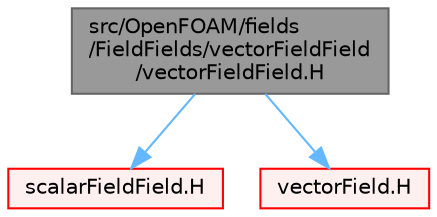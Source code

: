 digraph "src/OpenFOAM/fields/FieldFields/vectorFieldField/vectorFieldField.H"
{
 // LATEX_PDF_SIZE
  bgcolor="transparent";
  edge [fontname=Helvetica,fontsize=10,labelfontname=Helvetica,labelfontsize=10];
  node [fontname=Helvetica,fontsize=10,shape=box,height=0.2,width=0.4];
  Node1 [id="Node000001",label="src/OpenFOAM/fields\l/FieldFields/vectorFieldField\l/vectorFieldField.H",height=0.2,width=0.4,color="gray40", fillcolor="grey60", style="filled", fontcolor="black",tooltip="Specialisation of FieldField<T> for vector."];
  Node1 -> Node2 [id="edge1_Node000001_Node000002",color="steelblue1",style="solid",tooltip=" "];
  Node2 [id="Node000002",label="scalarFieldField.H",height=0.2,width=0.4,color="red", fillcolor="#FFF0F0", style="filled",URL="$scalarFieldField_8H.html",tooltip="Specialisation of FieldField<T> for scalar."];
  Node1 -> Node173 [id="edge2_Node000001_Node000173",color="steelblue1",style="solid",tooltip=" "];
  Node173 [id="Node000173",label="vectorField.H",height=0.2,width=0.4,color="red", fillcolor="#FFF0F0", style="filled",URL="$vectorField_8H.html",tooltip=" "];
}
